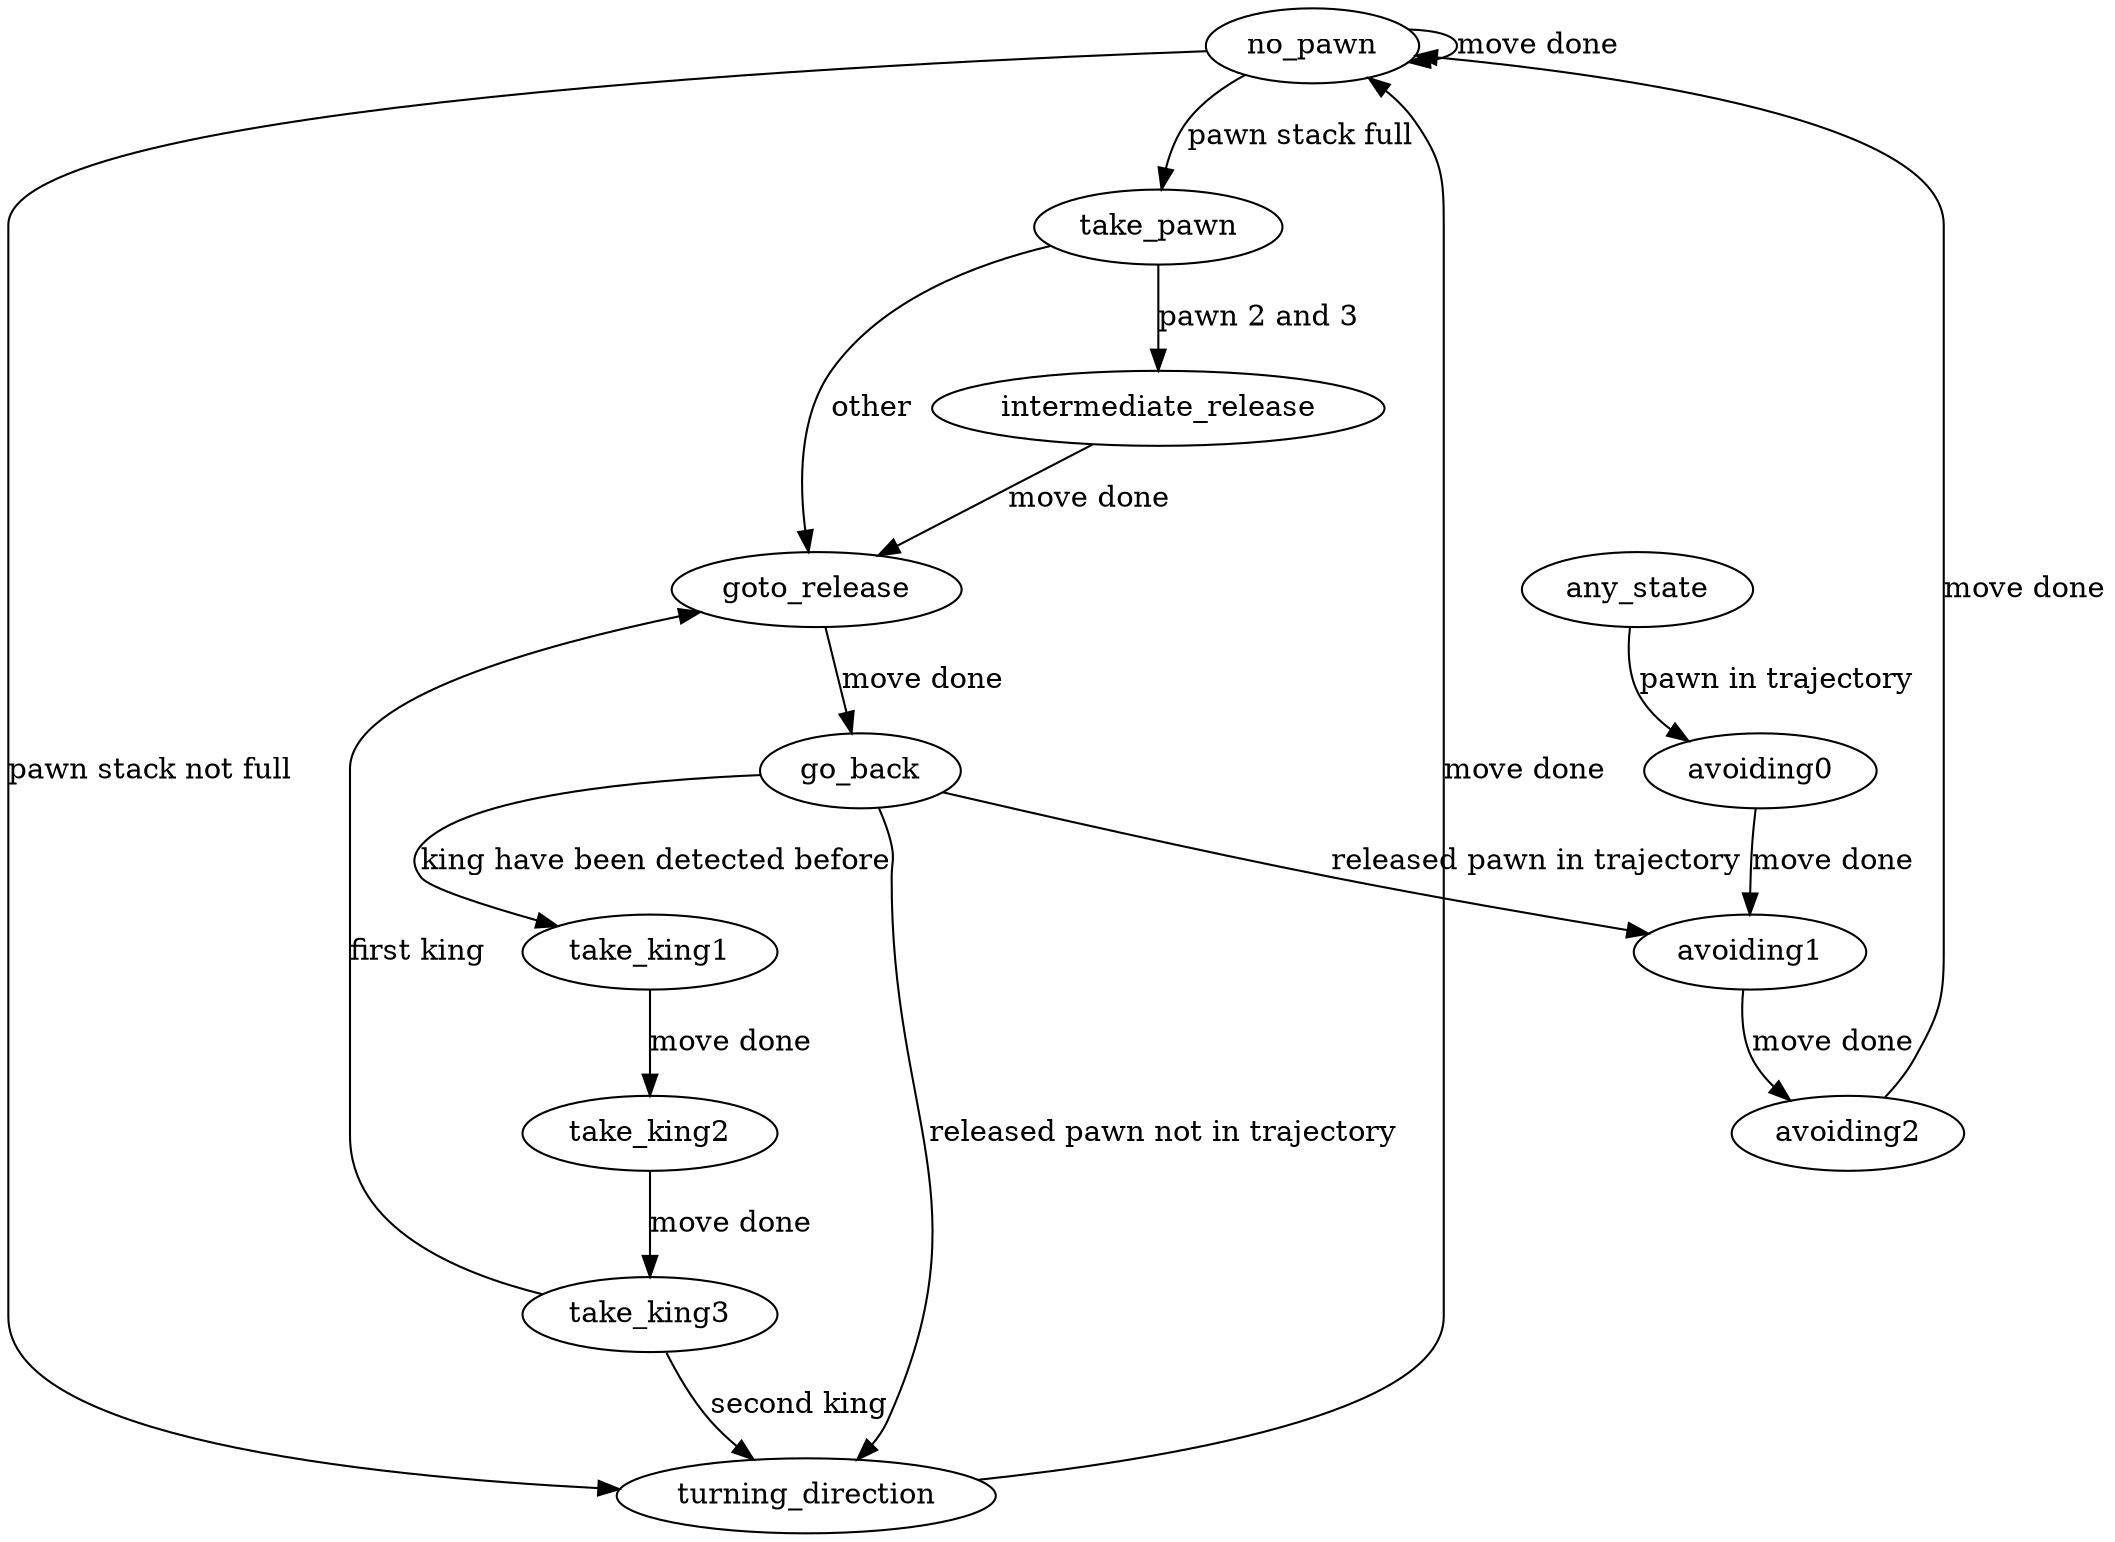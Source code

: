 digraph decisions {

	no_pawn;
	any_state;
	take_pawn;
	goto_release;
	go_back;
	turning_direction;
	avoiding1;
	avoiding2;
	intermediate_release;
	take_king1;
	take_king2;
	take_king3;
	avoiding0;

	no_pawn -> no_pawn [label = "move done"];
	no_pawn -> take_pawn [label = "pawn stack full"];
	no_pawn -> turning_direction [label = "pawn stack not full"];
	
	take_pawn -> goto_release [label = "other"];
	take_pawn -> intermediate_release [label = "pawn 2 and 3"];

	intermediate_release -> goto_release [label = "move done"];

	goto_release -> go_back [label = "move done"];

	go_back -> take_king1 [label = "king have been detected before"];
	go_back -> turning_direction [label = "released pawn not in trajectory"];
	go_back -> avoiding1 [label = "released pawn in trajectory"];

	turning_direction -> no_pawn [label = "move done"];

	avoiding0 -> avoiding1 [label = "move done"];

	avoiding1 -> avoiding2 [label = "move done"];

	avoiding2 -> no_pawn [label = "move done"];

	take_king1 -> take_king2 [label = "move done"];

	take_king2 -> take_king3 [label = "move done"];

	take_king3 -> goto_release [label = "first king"];
	take_king3 -> turning_direction [label = "second king"];

	any_state -> avoiding0 [label = "pawn in trajectory"];

}
